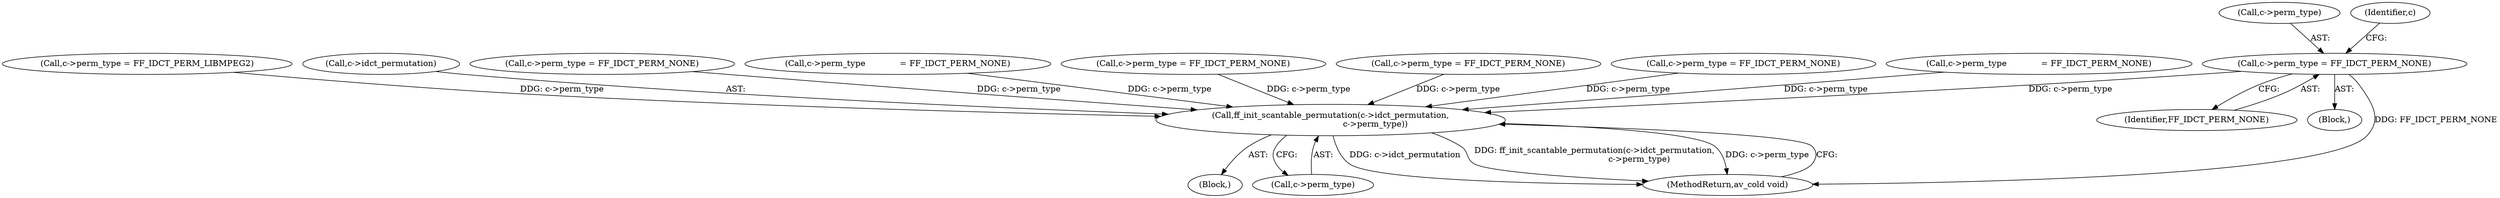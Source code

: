 digraph "0_FFmpeg_b3332a182f8ba33a34542e4a0370f38b914ccf7d@pointer" {
"1000165" [label="(Call,c->perm_type = FF_IDCT_PERM_NONE)"];
"1000413" [label="(Call,ff_init_scantable_permutation(c->idct_permutation,\n                                  c->perm_type))"];
"1000166" [label="(Call,c->perm_type)"];
"1000169" [label="(Identifier,FF_IDCT_PERM_NONE)"];
"1000165" [label="(Call,c->perm_type = FF_IDCT_PERM_NONE)"];
"1000296" [label="(Call,c->perm_type = FF_IDCT_PERM_LIBMPEG2)"];
"1000413" [label="(Call,ff_init_scantable_permutation(c->idct_permutation,\n                                  c->perm_type))"];
"1000149" [label="(Block,)"];
"1000414" [label="(Call,c->idct_permutation)"];
"1000193" [label="(Call,c->perm_type = FF_IDCT_PERM_NONE)"];
"1000106" [label="(Block,)"];
"1000267" [label="(Call,c->perm_type             = FF_IDCT_PERM_NONE)"];
"1000324" [label="(Call,c->perm_type = FF_IDCT_PERM_NONE)"];
"1000137" [label="(Call,c->perm_type = FF_IDCT_PERM_NONE)"];
"1000346" [label="(Call,c->perm_type = FF_IDCT_PERM_NONE)"];
"1000417" [label="(Call,c->perm_type)"];
"1000353" [label="(Identifier,c)"];
"1000239" [label="(Call,c->perm_type             = FF_IDCT_PERM_NONE)"];
"1000420" [label="(MethodReturn,av_cold void)"];
"1000165" -> "1000149"  [label="AST: "];
"1000165" -> "1000169"  [label="CFG: "];
"1000166" -> "1000165"  [label="AST: "];
"1000169" -> "1000165"  [label="AST: "];
"1000353" -> "1000165"  [label="CFG: "];
"1000165" -> "1000420"  [label="DDG: FF_IDCT_PERM_NONE"];
"1000165" -> "1000413"  [label="DDG: c->perm_type"];
"1000413" -> "1000106"  [label="AST: "];
"1000413" -> "1000417"  [label="CFG: "];
"1000414" -> "1000413"  [label="AST: "];
"1000417" -> "1000413"  [label="AST: "];
"1000420" -> "1000413"  [label="CFG: "];
"1000413" -> "1000420"  [label="DDG: c->idct_permutation"];
"1000413" -> "1000420"  [label="DDG: ff_init_scantable_permutation(c->idct_permutation,\n                                  c->perm_type)"];
"1000413" -> "1000420"  [label="DDG: c->perm_type"];
"1000193" -> "1000413"  [label="DDG: c->perm_type"];
"1000239" -> "1000413"  [label="DDG: c->perm_type"];
"1000267" -> "1000413"  [label="DDG: c->perm_type"];
"1000346" -> "1000413"  [label="DDG: c->perm_type"];
"1000296" -> "1000413"  [label="DDG: c->perm_type"];
"1000324" -> "1000413"  [label="DDG: c->perm_type"];
"1000137" -> "1000413"  [label="DDG: c->perm_type"];
}
